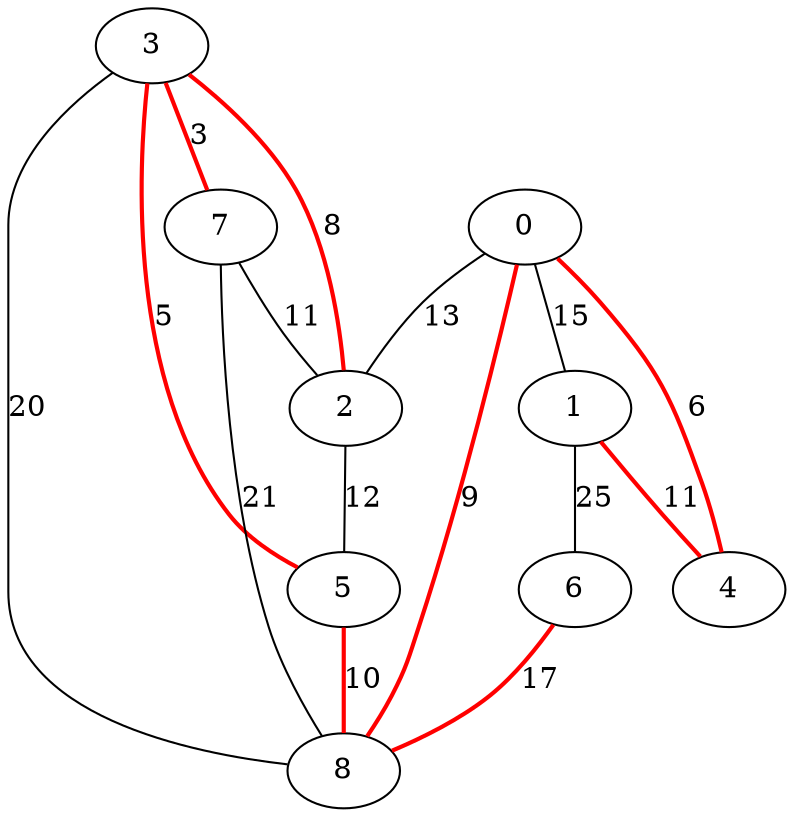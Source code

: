 # 9 15

graph G {
	3 -- 7 [label=3, color=red, style=bold];
	3 -- 5 [label=5, color=red, style=bold];
	4 -- 0 [label=6, color=red, style=bold];
	2 -- 3 [label=8, color=red, style=bold];
	0 -- 8 [label=9, color=red, style=bold];
	5 -- 8 [label=10, color=red, style=bold];
	1 -- 4 [label=11, color=red, style=bold];
	7 -- 2 [label=11];
	2 -- 5 [label=12];
	0 -- 2 [label=13];
	0 -- 1 [label=15];
	6 -- 8 [label=17, color=red, style=bold];
	3 -- 8 [label=20];
	7 -- 8 [label=21];
	1 -- 6 [label=25];
}

# MST : 69
# Has a cycle: NO
# Connected components : 1
